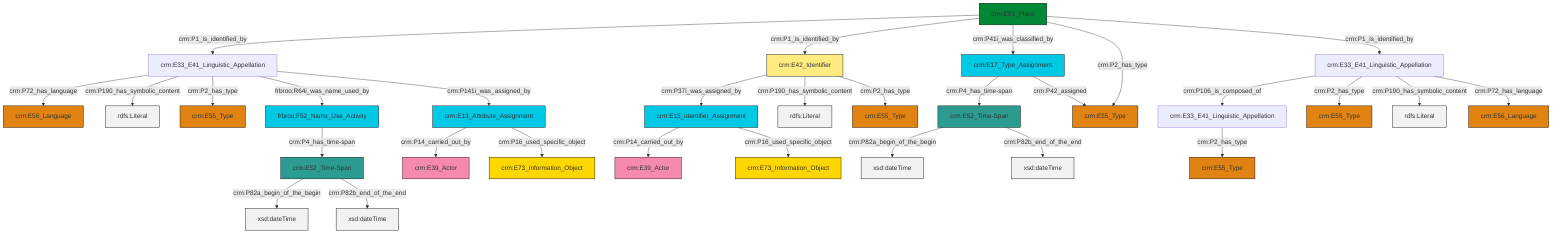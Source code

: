 graph TD
classDef Literal fill:#f2f2f2,stroke:#000000;
classDef CRM_Entity fill:#FFFFFF,stroke:#000000;
classDef Temporal_Entity fill:#00C9E6, stroke:#000000;
classDef Type fill:#E18312, stroke:#000000;
classDef Time-Span fill:#2C9C91, stroke:#000000;
classDef Appellation fill:#FFEB7F, stroke:#000000;
classDef Place fill:#008836, stroke:#000000;
classDef Persistent_Item fill:#B266B2, stroke:#000000;
classDef Conceptual_Object fill:#FFD700, stroke:#000000;
classDef Physical_Thing fill:#D2B48C, stroke:#000000;
classDef Actor fill:#f58aad, stroke:#000000;
classDef PC_Classes fill:#4ce600, stroke:#000000;
classDef Multi fill:#cccccc,stroke:#000000;

0["crm:E52_Time-Span"]:::Time-Span -->|crm:P82a_begin_of_the_begin| 1[xsd:dateTime]:::Literal
2["crm:E42_Identifier"]:::Appellation -->|crm:P37i_was_assigned_by| 3["crm:E15_Identifier_Assignment"]:::Temporal_Entity
4["crm:E33_E41_Linguistic_Appellation"]:::Default -->|crm:P72_has_language| 5["crm:E56_Language"]:::Type
6["crm:E52_Time-Span"]:::Time-Span -->|crm:P82a_begin_of_the_begin| 7[xsd:dateTime]:::Literal
8["crm:E53_Place"]:::Place -->|crm:P1_is_identified_by| 4["crm:E33_E41_Linguistic_Appellation"]:::Default
11["frbroo:F52_Name_Use_Activity"]:::Temporal_Entity -->|crm:P4_has_time-span| 0["crm:E52_Time-Span"]:::Time-Span
2["crm:E42_Identifier"]:::Appellation -->|crm:P190_has_symbolic_content| 12[rdfs:Literal]:::Literal
16["crm:E13_Attribute_Assignment"]:::Temporal_Entity -->|crm:P14_carried_out_by| 17["crm:E39_Actor"]:::Actor
4["crm:E33_E41_Linguistic_Appellation"]:::Default -->|crm:P190_has_symbolic_content| 18[rdfs:Literal]:::Literal
21["crm:E17_Type_Assignment"]:::Temporal_Entity -->|crm:P4_has_time-span| 6["crm:E52_Time-Span"]:::Time-Span
4["crm:E33_E41_Linguistic_Appellation"]:::Default -->|crm:P2_has_type| 25["crm:E55_Type"]:::Type
2["crm:E42_Identifier"]:::Appellation -->|crm:P2_has_type| 22["crm:E55_Type"]:::Type
16["crm:E13_Attribute_Assignment"]:::Temporal_Entity -->|crm:P16_used_specific_object| 31["crm:E73_Information_Object"]:::Conceptual_Object
0["crm:E52_Time-Span"]:::Time-Span -->|crm:P82b_end_of_the_end| 32[xsd:dateTime]:::Literal
8["crm:E53_Place"]:::Place -->|crm:P1_is_identified_by| 2["crm:E42_Identifier"]:::Appellation
13["crm:E33_E41_Linguistic_Appellation"]:::Default -->|crm:P2_has_type| 9["crm:E55_Type"]:::Type
3["crm:E15_Identifier_Assignment"]:::Temporal_Entity -->|crm:P14_carried_out_by| 19["crm:E39_Actor"]:::Actor
4["crm:E33_E41_Linguistic_Appellation"]:::Default -->|frbroo:R64i_was_name_used_by| 11["frbroo:F52_Name_Use_Activity"]:::Temporal_Entity
8["crm:E53_Place"]:::Place -->|crm:P41i_was_classified_by| 21["crm:E17_Type_Assignment"]:::Temporal_Entity
4["crm:E33_E41_Linguistic_Appellation"]:::Default -->|crm:P141i_was_assigned_by| 16["crm:E13_Attribute_Assignment"]:::Temporal_Entity
6["crm:E52_Time-Span"]:::Time-Span -->|crm:P82b_end_of_the_end| 39[xsd:dateTime]:::Literal
37["crm:E33_E41_Linguistic_Appellation"]:::Default -->|crm:P106_is_composed_of| 13["crm:E33_E41_Linguistic_Appellation"]:::Default
21["crm:E17_Type_Assignment"]:::Temporal_Entity -->|crm:P42_assigned| 41["crm:E55_Type"]:::Type
37["crm:E33_E41_Linguistic_Appellation"]:::Default -->|crm:P2_has_type| 42["crm:E55_Type"]:::Type
8["crm:E53_Place"]:::Place -->|crm:P2_has_type| 41["crm:E55_Type"]:::Type
8["crm:E53_Place"]:::Place -->|crm:P1_is_identified_by| 37["crm:E33_E41_Linguistic_Appellation"]:::Default
37["crm:E33_E41_Linguistic_Appellation"]:::Default -->|crm:P190_has_symbolic_content| 47[rdfs:Literal]:::Literal
37["crm:E33_E41_Linguistic_Appellation"]:::Default -->|crm:P72_has_language| 35["crm:E56_Language"]:::Type
3["crm:E15_Identifier_Assignment"]:::Temporal_Entity -->|crm:P16_used_specific_object| 29["crm:E73_Information_Object"]:::Conceptual_Object
